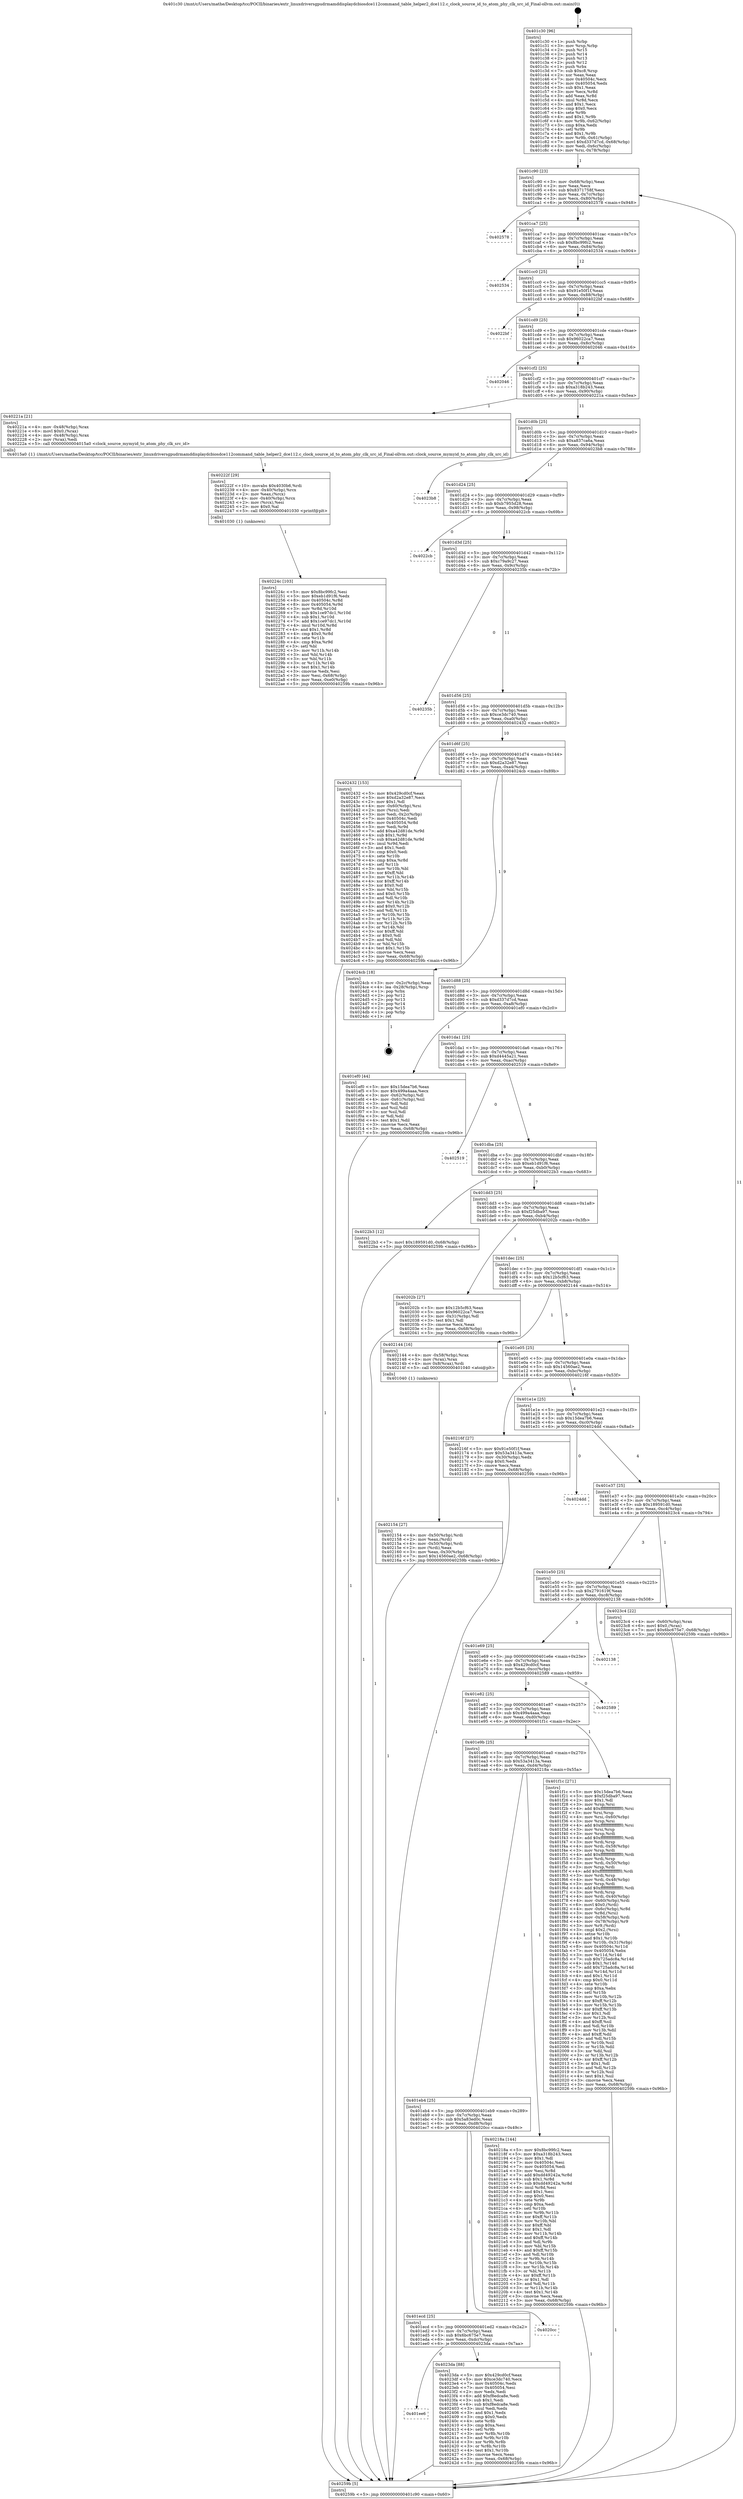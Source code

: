 digraph "0x401c30" {
  label = "0x401c30 (/mnt/c/Users/mathe/Desktop/tcc/POCII/binaries/extr_linuxdriversgpudrmamddisplaydcbiosdce112command_table_helper2_dce112.c_clock_source_id_to_atom_phy_clk_src_id_Final-ollvm.out::main(0))"
  labelloc = "t"
  node[shape=record]

  Entry [label="",width=0.3,height=0.3,shape=circle,fillcolor=black,style=filled]
  "0x401c90" [label="{
     0x401c90 [23]\l
     | [instrs]\l
     &nbsp;&nbsp;0x401c90 \<+3\>: mov -0x68(%rbp),%eax\l
     &nbsp;&nbsp;0x401c93 \<+2\>: mov %eax,%ecx\l
     &nbsp;&nbsp;0x401c95 \<+6\>: sub $0x8371758f,%ecx\l
     &nbsp;&nbsp;0x401c9b \<+3\>: mov %eax,-0x7c(%rbp)\l
     &nbsp;&nbsp;0x401c9e \<+3\>: mov %ecx,-0x80(%rbp)\l
     &nbsp;&nbsp;0x401ca1 \<+6\>: je 0000000000402578 \<main+0x948\>\l
  }"]
  "0x402578" [label="{
     0x402578\l
  }", style=dashed]
  "0x401ca7" [label="{
     0x401ca7 [25]\l
     | [instrs]\l
     &nbsp;&nbsp;0x401ca7 \<+5\>: jmp 0000000000401cac \<main+0x7c\>\l
     &nbsp;&nbsp;0x401cac \<+3\>: mov -0x7c(%rbp),%eax\l
     &nbsp;&nbsp;0x401caf \<+5\>: sub $0x8bc99fc2,%eax\l
     &nbsp;&nbsp;0x401cb4 \<+6\>: mov %eax,-0x84(%rbp)\l
     &nbsp;&nbsp;0x401cba \<+6\>: je 0000000000402534 \<main+0x904\>\l
  }"]
  Exit [label="",width=0.3,height=0.3,shape=circle,fillcolor=black,style=filled,peripheries=2]
  "0x402534" [label="{
     0x402534\l
  }", style=dashed]
  "0x401cc0" [label="{
     0x401cc0 [25]\l
     | [instrs]\l
     &nbsp;&nbsp;0x401cc0 \<+5\>: jmp 0000000000401cc5 \<main+0x95\>\l
     &nbsp;&nbsp;0x401cc5 \<+3\>: mov -0x7c(%rbp),%eax\l
     &nbsp;&nbsp;0x401cc8 \<+5\>: sub $0x91e50f1f,%eax\l
     &nbsp;&nbsp;0x401ccd \<+6\>: mov %eax,-0x88(%rbp)\l
     &nbsp;&nbsp;0x401cd3 \<+6\>: je 00000000004022bf \<main+0x68f\>\l
  }"]
  "0x401ee6" [label="{
     0x401ee6\l
  }", style=dashed]
  "0x4022bf" [label="{
     0x4022bf\l
  }", style=dashed]
  "0x401cd9" [label="{
     0x401cd9 [25]\l
     | [instrs]\l
     &nbsp;&nbsp;0x401cd9 \<+5\>: jmp 0000000000401cde \<main+0xae\>\l
     &nbsp;&nbsp;0x401cde \<+3\>: mov -0x7c(%rbp),%eax\l
     &nbsp;&nbsp;0x401ce1 \<+5\>: sub $0x96022ca7,%eax\l
     &nbsp;&nbsp;0x401ce6 \<+6\>: mov %eax,-0x8c(%rbp)\l
     &nbsp;&nbsp;0x401cec \<+6\>: je 0000000000402046 \<main+0x416\>\l
  }"]
  "0x4023da" [label="{
     0x4023da [88]\l
     | [instrs]\l
     &nbsp;&nbsp;0x4023da \<+5\>: mov $0x429cd0cf,%eax\l
     &nbsp;&nbsp;0x4023df \<+5\>: mov $0xce3dc740,%ecx\l
     &nbsp;&nbsp;0x4023e4 \<+7\>: mov 0x40504c,%edx\l
     &nbsp;&nbsp;0x4023eb \<+7\>: mov 0x405054,%esi\l
     &nbsp;&nbsp;0x4023f2 \<+2\>: mov %edx,%edi\l
     &nbsp;&nbsp;0x4023f4 \<+6\>: add $0xf8edca8e,%edi\l
     &nbsp;&nbsp;0x4023fa \<+3\>: sub $0x1,%edi\l
     &nbsp;&nbsp;0x4023fd \<+6\>: sub $0xf8edca8e,%edi\l
     &nbsp;&nbsp;0x402403 \<+3\>: imul %edi,%edx\l
     &nbsp;&nbsp;0x402406 \<+3\>: and $0x1,%edx\l
     &nbsp;&nbsp;0x402409 \<+3\>: cmp $0x0,%edx\l
     &nbsp;&nbsp;0x40240c \<+4\>: sete %r8b\l
     &nbsp;&nbsp;0x402410 \<+3\>: cmp $0xa,%esi\l
     &nbsp;&nbsp;0x402413 \<+4\>: setl %r9b\l
     &nbsp;&nbsp;0x402417 \<+3\>: mov %r8b,%r10b\l
     &nbsp;&nbsp;0x40241a \<+3\>: and %r9b,%r10b\l
     &nbsp;&nbsp;0x40241d \<+3\>: xor %r9b,%r8b\l
     &nbsp;&nbsp;0x402420 \<+3\>: or %r8b,%r10b\l
     &nbsp;&nbsp;0x402423 \<+4\>: test $0x1,%r10b\l
     &nbsp;&nbsp;0x402427 \<+3\>: cmovne %ecx,%eax\l
     &nbsp;&nbsp;0x40242a \<+3\>: mov %eax,-0x68(%rbp)\l
     &nbsp;&nbsp;0x40242d \<+5\>: jmp 000000000040259b \<main+0x96b\>\l
  }"]
  "0x402046" [label="{
     0x402046\l
  }", style=dashed]
  "0x401cf2" [label="{
     0x401cf2 [25]\l
     | [instrs]\l
     &nbsp;&nbsp;0x401cf2 \<+5\>: jmp 0000000000401cf7 \<main+0xc7\>\l
     &nbsp;&nbsp;0x401cf7 \<+3\>: mov -0x7c(%rbp),%eax\l
     &nbsp;&nbsp;0x401cfa \<+5\>: sub $0xa318b243,%eax\l
     &nbsp;&nbsp;0x401cff \<+6\>: mov %eax,-0x90(%rbp)\l
     &nbsp;&nbsp;0x401d05 \<+6\>: je 000000000040221a \<main+0x5ea\>\l
  }"]
  "0x401ecd" [label="{
     0x401ecd [25]\l
     | [instrs]\l
     &nbsp;&nbsp;0x401ecd \<+5\>: jmp 0000000000401ed2 \<main+0x2a2\>\l
     &nbsp;&nbsp;0x401ed2 \<+3\>: mov -0x7c(%rbp),%eax\l
     &nbsp;&nbsp;0x401ed5 \<+5\>: sub $0x6bc675e7,%eax\l
     &nbsp;&nbsp;0x401eda \<+6\>: mov %eax,-0xdc(%rbp)\l
     &nbsp;&nbsp;0x401ee0 \<+6\>: je 00000000004023da \<main+0x7aa\>\l
  }"]
  "0x40221a" [label="{
     0x40221a [21]\l
     | [instrs]\l
     &nbsp;&nbsp;0x40221a \<+4\>: mov -0x48(%rbp),%rax\l
     &nbsp;&nbsp;0x40221e \<+6\>: movl $0x0,(%rax)\l
     &nbsp;&nbsp;0x402224 \<+4\>: mov -0x48(%rbp),%rax\l
     &nbsp;&nbsp;0x402228 \<+2\>: mov (%rax),%edi\l
     &nbsp;&nbsp;0x40222a \<+5\>: call 00000000004015a0 \<clock_source_mymyid_to_atom_phy_clk_src_id\>\l
     | [calls]\l
     &nbsp;&nbsp;0x4015a0 \{1\} (/mnt/c/Users/mathe/Desktop/tcc/POCII/binaries/extr_linuxdriversgpudrmamddisplaydcbiosdce112command_table_helper2_dce112.c_clock_source_id_to_atom_phy_clk_src_id_Final-ollvm.out::clock_source_mymyid_to_atom_phy_clk_src_id)\l
  }"]
  "0x401d0b" [label="{
     0x401d0b [25]\l
     | [instrs]\l
     &nbsp;&nbsp;0x401d0b \<+5\>: jmp 0000000000401d10 \<main+0xe0\>\l
     &nbsp;&nbsp;0x401d10 \<+3\>: mov -0x7c(%rbp),%eax\l
     &nbsp;&nbsp;0x401d13 \<+5\>: sub $0xa837ca6a,%eax\l
     &nbsp;&nbsp;0x401d18 \<+6\>: mov %eax,-0x94(%rbp)\l
     &nbsp;&nbsp;0x401d1e \<+6\>: je 00000000004023b8 \<main+0x788\>\l
  }"]
  "0x4020cc" [label="{
     0x4020cc\l
  }", style=dashed]
  "0x4023b8" [label="{
     0x4023b8\l
  }", style=dashed]
  "0x401d24" [label="{
     0x401d24 [25]\l
     | [instrs]\l
     &nbsp;&nbsp;0x401d24 \<+5\>: jmp 0000000000401d29 \<main+0xf9\>\l
     &nbsp;&nbsp;0x401d29 \<+3\>: mov -0x7c(%rbp),%eax\l
     &nbsp;&nbsp;0x401d2c \<+5\>: sub $0xb7955d28,%eax\l
     &nbsp;&nbsp;0x401d31 \<+6\>: mov %eax,-0x98(%rbp)\l
     &nbsp;&nbsp;0x401d37 \<+6\>: je 00000000004022cb \<main+0x69b\>\l
  }"]
  "0x40224c" [label="{
     0x40224c [103]\l
     | [instrs]\l
     &nbsp;&nbsp;0x40224c \<+5\>: mov $0x8bc99fc2,%esi\l
     &nbsp;&nbsp;0x402251 \<+5\>: mov $0xeb1d91f6,%edx\l
     &nbsp;&nbsp;0x402256 \<+8\>: mov 0x40504c,%r8d\l
     &nbsp;&nbsp;0x40225e \<+8\>: mov 0x405054,%r9d\l
     &nbsp;&nbsp;0x402266 \<+3\>: mov %r8d,%r10d\l
     &nbsp;&nbsp;0x402269 \<+7\>: sub $0x1ce97dc1,%r10d\l
     &nbsp;&nbsp;0x402270 \<+4\>: sub $0x1,%r10d\l
     &nbsp;&nbsp;0x402274 \<+7\>: add $0x1ce97dc1,%r10d\l
     &nbsp;&nbsp;0x40227b \<+4\>: imul %r10d,%r8d\l
     &nbsp;&nbsp;0x40227f \<+4\>: and $0x1,%r8d\l
     &nbsp;&nbsp;0x402283 \<+4\>: cmp $0x0,%r8d\l
     &nbsp;&nbsp;0x402287 \<+4\>: sete %r11b\l
     &nbsp;&nbsp;0x40228b \<+4\>: cmp $0xa,%r9d\l
     &nbsp;&nbsp;0x40228f \<+3\>: setl %bl\l
     &nbsp;&nbsp;0x402292 \<+3\>: mov %r11b,%r14b\l
     &nbsp;&nbsp;0x402295 \<+3\>: and %bl,%r14b\l
     &nbsp;&nbsp;0x402298 \<+3\>: xor %bl,%r11b\l
     &nbsp;&nbsp;0x40229b \<+3\>: or %r11b,%r14b\l
     &nbsp;&nbsp;0x40229e \<+4\>: test $0x1,%r14b\l
     &nbsp;&nbsp;0x4022a2 \<+3\>: cmovne %edx,%esi\l
     &nbsp;&nbsp;0x4022a5 \<+3\>: mov %esi,-0x68(%rbp)\l
     &nbsp;&nbsp;0x4022a8 \<+6\>: mov %eax,-0xe0(%rbp)\l
     &nbsp;&nbsp;0x4022ae \<+5\>: jmp 000000000040259b \<main+0x96b\>\l
  }"]
  "0x4022cb" [label="{
     0x4022cb\l
  }", style=dashed]
  "0x401d3d" [label="{
     0x401d3d [25]\l
     | [instrs]\l
     &nbsp;&nbsp;0x401d3d \<+5\>: jmp 0000000000401d42 \<main+0x112\>\l
     &nbsp;&nbsp;0x401d42 \<+3\>: mov -0x7c(%rbp),%eax\l
     &nbsp;&nbsp;0x401d45 \<+5\>: sub $0xc79a9c27,%eax\l
     &nbsp;&nbsp;0x401d4a \<+6\>: mov %eax,-0x9c(%rbp)\l
     &nbsp;&nbsp;0x401d50 \<+6\>: je 000000000040235b \<main+0x72b\>\l
  }"]
  "0x40222f" [label="{
     0x40222f [29]\l
     | [instrs]\l
     &nbsp;&nbsp;0x40222f \<+10\>: movabs $0x4030b6,%rdi\l
     &nbsp;&nbsp;0x402239 \<+4\>: mov -0x40(%rbp),%rcx\l
     &nbsp;&nbsp;0x40223d \<+2\>: mov %eax,(%rcx)\l
     &nbsp;&nbsp;0x40223f \<+4\>: mov -0x40(%rbp),%rcx\l
     &nbsp;&nbsp;0x402243 \<+2\>: mov (%rcx),%esi\l
     &nbsp;&nbsp;0x402245 \<+2\>: mov $0x0,%al\l
     &nbsp;&nbsp;0x402247 \<+5\>: call 0000000000401030 \<printf@plt\>\l
     | [calls]\l
     &nbsp;&nbsp;0x401030 \{1\} (unknown)\l
  }"]
  "0x40235b" [label="{
     0x40235b\l
  }", style=dashed]
  "0x401d56" [label="{
     0x401d56 [25]\l
     | [instrs]\l
     &nbsp;&nbsp;0x401d56 \<+5\>: jmp 0000000000401d5b \<main+0x12b\>\l
     &nbsp;&nbsp;0x401d5b \<+3\>: mov -0x7c(%rbp),%eax\l
     &nbsp;&nbsp;0x401d5e \<+5\>: sub $0xce3dc740,%eax\l
     &nbsp;&nbsp;0x401d63 \<+6\>: mov %eax,-0xa0(%rbp)\l
     &nbsp;&nbsp;0x401d69 \<+6\>: je 0000000000402432 \<main+0x802\>\l
  }"]
  "0x401eb4" [label="{
     0x401eb4 [25]\l
     | [instrs]\l
     &nbsp;&nbsp;0x401eb4 \<+5\>: jmp 0000000000401eb9 \<main+0x289\>\l
     &nbsp;&nbsp;0x401eb9 \<+3\>: mov -0x7c(%rbp),%eax\l
     &nbsp;&nbsp;0x401ebc \<+5\>: sub $0x5a83ed0c,%eax\l
     &nbsp;&nbsp;0x401ec1 \<+6\>: mov %eax,-0xd8(%rbp)\l
     &nbsp;&nbsp;0x401ec7 \<+6\>: je 00000000004020cc \<main+0x49c\>\l
  }"]
  "0x402432" [label="{
     0x402432 [153]\l
     | [instrs]\l
     &nbsp;&nbsp;0x402432 \<+5\>: mov $0x429cd0cf,%eax\l
     &nbsp;&nbsp;0x402437 \<+5\>: mov $0xd2a32e87,%ecx\l
     &nbsp;&nbsp;0x40243c \<+2\>: mov $0x1,%dl\l
     &nbsp;&nbsp;0x40243e \<+4\>: mov -0x60(%rbp),%rsi\l
     &nbsp;&nbsp;0x402442 \<+2\>: mov (%rsi),%edi\l
     &nbsp;&nbsp;0x402444 \<+3\>: mov %edi,-0x2c(%rbp)\l
     &nbsp;&nbsp;0x402447 \<+7\>: mov 0x40504c,%edi\l
     &nbsp;&nbsp;0x40244e \<+8\>: mov 0x405054,%r8d\l
     &nbsp;&nbsp;0x402456 \<+3\>: mov %edi,%r9d\l
     &nbsp;&nbsp;0x402459 \<+7\>: add $0xa42d81de,%r9d\l
     &nbsp;&nbsp;0x402460 \<+4\>: sub $0x1,%r9d\l
     &nbsp;&nbsp;0x402464 \<+7\>: sub $0xa42d81de,%r9d\l
     &nbsp;&nbsp;0x40246b \<+4\>: imul %r9d,%edi\l
     &nbsp;&nbsp;0x40246f \<+3\>: and $0x1,%edi\l
     &nbsp;&nbsp;0x402472 \<+3\>: cmp $0x0,%edi\l
     &nbsp;&nbsp;0x402475 \<+4\>: sete %r10b\l
     &nbsp;&nbsp;0x402479 \<+4\>: cmp $0xa,%r8d\l
     &nbsp;&nbsp;0x40247d \<+4\>: setl %r11b\l
     &nbsp;&nbsp;0x402481 \<+3\>: mov %r10b,%bl\l
     &nbsp;&nbsp;0x402484 \<+3\>: xor $0xff,%bl\l
     &nbsp;&nbsp;0x402487 \<+3\>: mov %r11b,%r14b\l
     &nbsp;&nbsp;0x40248a \<+4\>: xor $0xff,%r14b\l
     &nbsp;&nbsp;0x40248e \<+3\>: xor $0x0,%dl\l
     &nbsp;&nbsp;0x402491 \<+3\>: mov %bl,%r15b\l
     &nbsp;&nbsp;0x402494 \<+4\>: and $0x0,%r15b\l
     &nbsp;&nbsp;0x402498 \<+3\>: and %dl,%r10b\l
     &nbsp;&nbsp;0x40249b \<+3\>: mov %r14b,%r12b\l
     &nbsp;&nbsp;0x40249e \<+4\>: and $0x0,%r12b\l
     &nbsp;&nbsp;0x4024a2 \<+3\>: and %dl,%r11b\l
     &nbsp;&nbsp;0x4024a5 \<+3\>: or %r10b,%r15b\l
     &nbsp;&nbsp;0x4024a8 \<+3\>: or %r11b,%r12b\l
     &nbsp;&nbsp;0x4024ab \<+3\>: xor %r12b,%r15b\l
     &nbsp;&nbsp;0x4024ae \<+3\>: or %r14b,%bl\l
     &nbsp;&nbsp;0x4024b1 \<+3\>: xor $0xff,%bl\l
     &nbsp;&nbsp;0x4024b4 \<+3\>: or $0x0,%dl\l
     &nbsp;&nbsp;0x4024b7 \<+2\>: and %dl,%bl\l
     &nbsp;&nbsp;0x4024b9 \<+3\>: or %bl,%r15b\l
     &nbsp;&nbsp;0x4024bc \<+4\>: test $0x1,%r15b\l
     &nbsp;&nbsp;0x4024c0 \<+3\>: cmovne %ecx,%eax\l
     &nbsp;&nbsp;0x4024c3 \<+3\>: mov %eax,-0x68(%rbp)\l
     &nbsp;&nbsp;0x4024c6 \<+5\>: jmp 000000000040259b \<main+0x96b\>\l
  }"]
  "0x401d6f" [label="{
     0x401d6f [25]\l
     | [instrs]\l
     &nbsp;&nbsp;0x401d6f \<+5\>: jmp 0000000000401d74 \<main+0x144\>\l
     &nbsp;&nbsp;0x401d74 \<+3\>: mov -0x7c(%rbp),%eax\l
     &nbsp;&nbsp;0x401d77 \<+5\>: sub $0xd2a32e87,%eax\l
     &nbsp;&nbsp;0x401d7c \<+6\>: mov %eax,-0xa4(%rbp)\l
     &nbsp;&nbsp;0x401d82 \<+6\>: je 00000000004024cb \<main+0x89b\>\l
  }"]
  "0x40218a" [label="{
     0x40218a [144]\l
     | [instrs]\l
     &nbsp;&nbsp;0x40218a \<+5\>: mov $0x8bc99fc2,%eax\l
     &nbsp;&nbsp;0x40218f \<+5\>: mov $0xa318b243,%ecx\l
     &nbsp;&nbsp;0x402194 \<+2\>: mov $0x1,%dl\l
     &nbsp;&nbsp;0x402196 \<+7\>: mov 0x40504c,%esi\l
     &nbsp;&nbsp;0x40219d \<+7\>: mov 0x405054,%edi\l
     &nbsp;&nbsp;0x4021a4 \<+3\>: mov %esi,%r8d\l
     &nbsp;&nbsp;0x4021a7 \<+7\>: add $0xdd49242a,%r8d\l
     &nbsp;&nbsp;0x4021ae \<+4\>: sub $0x1,%r8d\l
     &nbsp;&nbsp;0x4021b2 \<+7\>: sub $0xdd49242a,%r8d\l
     &nbsp;&nbsp;0x4021b9 \<+4\>: imul %r8d,%esi\l
     &nbsp;&nbsp;0x4021bd \<+3\>: and $0x1,%esi\l
     &nbsp;&nbsp;0x4021c0 \<+3\>: cmp $0x0,%esi\l
     &nbsp;&nbsp;0x4021c3 \<+4\>: sete %r9b\l
     &nbsp;&nbsp;0x4021c7 \<+3\>: cmp $0xa,%edi\l
     &nbsp;&nbsp;0x4021ca \<+4\>: setl %r10b\l
     &nbsp;&nbsp;0x4021ce \<+3\>: mov %r9b,%r11b\l
     &nbsp;&nbsp;0x4021d1 \<+4\>: xor $0xff,%r11b\l
     &nbsp;&nbsp;0x4021d5 \<+3\>: mov %r10b,%bl\l
     &nbsp;&nbsp;0x4021d8 \<+3\>: xor $0xff,%bl\l
     &nbsp;&nbsp;0x4021db \<+3\>: xor $0x1,%dl\l
     &nbsp;&nbsp;0x4021de \<+3\>: mov %r11b,%r14b\l
     &nbsp;&nbsp;0x4021e1 \<+4\>: and $0xff,%r14b\l
     &nbsp;&nbsp;0x4021e5 \<+3\>: and %dl,%r9b\l
     &nbsp;&nbsp;0x4021e8 \<+3\>: mov %bl,%r15b\l
     &nbsp;&nbsp;0x4021eb \<+4\>: and $0xff,%r15b\l
     &nbsp;&nbsp;0x4021ef \<+3\>: and %dl,%r10b\l
     &nbsp;&nbsp;0x4021f2 \<+3\>: or %r9b,%r14b\l
     &nbsp;&nbsp;0x4021f5 \<+3\>: or %r10b,%r15b\l
     &nbsp;&nbsp;0x4021f8 \<+3\>: xor %r15b,%r14b\l
     &nbsp;&nbsp;0x4021fb \<+3\>: or %bl,%r11b\l
     &nbsp;&nbsp;0x4021fe \<+4\>: xor $0xff,%r11b\l
     &nbsp;&nbsp;0x402202 \<+3\>: or $0x1,%dl\l
     &nbsp;&nbsp;0x402205 \<+3\>: and %dl,%r11b\l
     &nbsp;&nbsp;0x402208 \<+3\>: or %r11b,%r14b\l
     &nbsp;&nbsp;0x40220b \<+4\>: test $0x1,%r14b\l
     &nbsp;&nbsp;0x40220f \<+3\>: cmovne %ecx,%eax\l
     &nbsp;&nbsp;0x402212 \<+3\>: mov %eax,-0x68(%rbp)\l
     &nbsp;&nbsp;0x402215 \<+5\>: jmp 000000000040259b \<main+0x96b\>\l
  }"]
  "0x4024cb" [label="{
     0x4024cb [18]\l
     | [instrs]\l
     &nbsp;&nbsp;0x4024cb \<+3\>: mov -0x2c(%rbp),%eax\l
     &nbsp;&nbsp;0x4024ce \<+4\>: lea -0x28(%rbp),%rsp\l
     &nbsp;&nbsp;0x4024d2 \<+1\>: pop %rbx\l
     &nbsp;&nbsp;0x4024d3 \<+2\>: pop %r12\l
     &nbsp;&nbsp;0x4024d5 \<+2\>: pop %r13\l
     &nbsp;&nbsp;0x4024d7 \<+2\>: pop %r14\l
     &nbsp;&nbsp;0x4024d9 \<+2\>: pop %r15\l
     &nbsp;&nbsp;0x4024db \<+1\>: pop %rbp\l
     &nbsp;&nbsp;0x4024dc \<+1\>: ret\l
  }"]
  "0x401d88" [label="{
     0x401d88 [25]\l
     | [instrs]\l
     &nbsp;&nbsp;0x401d88 \<+5\>: jmp 0000000000401d8d \<main+0x15d\>\l
     &nbsp;&nbsp;0x401d8d \<+3\>: mov -0x7c(%rbp),%eax\l
     &nbsp;&nbsp;0x401d90 \<+5\>: sub $0xd337d7cd,%eax\l
     &nbsp;&nbsp;0x401d95 \<+6\>: mov %eax,-0xa8(%rbp)\l
     &nbsp;&nbsp;0x401d9b \<+6\>: je 0000000000401ef0 \<main+0x2c0\>\l
  }"]
  "0x402154" [label="{
     0x402154 [27]\l
     | [instrs]\l
     &nbsp;&nbsp;0x402154 \<+4\>: mov -0x50(%rbp),%rdi\l
     &nbsp;&nbsp;0x402158 \<+2\>: mov %eax,(%rdi)\l
     &nbsp;&nbsp;0x40215a \<+4\>: mov -0x50(%rbp),%rdi\l
     &nbsp;&nbsp;0x40215e \<+2\>: mov (%rdi),%eax\l
     &nbsp;&nbsp;0x402160 \<+3\>: mov %eax,-0x30(%rbp)\l
     &nbsp;&nbsp;0x402163 \<+7\>: movl $0x14560ae2,-0x68(%rbp)\l
     &nbsp;&nbsp;0x40216a \<+5\>: jmp 000000000040259b \<main+0x96b\>\l
  }"]
  "0x401ef0" [label="{
     0x401ef0 [44]\l
     | [instrs]\l
     &nbsp;&nbsp;0x401ef0 \<+5\>: mov $0x15dea7b6,%eax\l
     &nbsp;&nbsp;0x401ef5 \<+5\>: mov $0x499a4aaa,%ecx\l
     &nbsp;&nbsp;0x401efa \<+3\>: mov -0x62(%rbp),%dl\l
     &nbsp;&nbsp;0x401efd \<+4\>: mov -0x61(%rbp),%sil\l
     &nbsp;&nbsp;0x401f01 \<+3\>: mov %dl,%dil\l
     &nbsp;&nbsp;0x401f04 \<+3\>: and %sil,%dil\l
     &nbsp;&nbsp;0x401f07 \<+3\>: xor %sil,%dl\l
     &nbsp;&nbsp;0x401f0a \<+3\>: or %dl,%dil\l
     &nbsp;&nbsp;0x401f0d \<+4\>: test $0x1,%dil\l
     &nbsp;&nbsp;0x401f11 \<+3\>: cmovne %ecx,%eax\l
     &nbsp;&nbsp;0x401f14 \<+3\>: mov %eax,-0x68(%rbp)\l
     &nbsp;&nbsp;0x401f17 \<+5\>: jmp 000000000040259b \<main+0x96b\>\l
  }"]
  "0x401da1" [label="{
     0x401da1 [25]\l
     | [instrs]\l
     &nbsp;&nbsp;0x401da1 \<+5\>: jmp 0000000000401da6 \<main+0x176\>\l
     &nbsp;&nbsp;0x401da6 \<+3\>: mov -0x7c(%rbp),%eax\l
     &nbsp;&nbsp;0x401da9 \<+5\>: sub $0xd4445a21,%eax\l
     &nbsp;&nbsp;0x401dae \<+6\>: mov %eax,-0xac(%rbp)\l
     &nbsp;&nbsp;0x401db4 \<+6\>: je 0000000000402519 \<main+0x8e9\>\l
  }"]
  "0x40259b" [label="{
     0x40259b [5]\l
     | [instrs]\l
     &nbsp;&nbsp;0x40259b \<+5\>: jmp 0000000000401c90 \<main+0x60\>\l
  }"]
  "0x401c30" [label="{
     0x401c30 [96]\l
     | [instrs]\l
     &nbsp;&nbsp;0x401c30 \<+1\>: push %rbp\l
     &nbsp;&nbsp;0x401c31 \<+3\>: mov %rsp,%rbp\l
     &nbsp;&nbsp;0x401c34 \<+2\>: push %r15\l
     &nbsp;&nbsp;0x401c36 \<+2\>: push %r14\l
     &nbsp;&nbsp;0x401c38 \<+2\>: push %r13\l
     &nbsp;&nbsp;0x401c3a \<+2\>: push %r12\l
     &nbsp;&nbsp;0x401c3c \<+1\>: push %rbx\l
     &nbsp;&nbsp;0x401c3d \<+7\>: sub $0xc8,%rsp\l
     &nbsp;&nbsp;0x401c44 \<+2\>: xor %eax,%eax\l
     &nbsp;&nbsp;0x401c46 \<+7\>: mov 0x40504c,%ecx\l
     &nbsp;&nbsp;0x401c4d \<+7\>: mov 0x405054,%edx\l
     &nbsp;&nbsp;0x401c54 \<+3\>: sub $0x1,%eax\l
     &nbsp;&nbsp;0x401c57 \<+3\>: mov %ecx,%r8d\l
     &nbsp;&nbsp;0x401c5a \<+3\>: add %eax,%r8d\l
     &nbsp;&nbsp;0x401c5d \<+4\>: imul %r8d,%ecx\l
     &nbsp;&nbsp;0x401c61 \<+3\>: and $0x1,%ecx\l
     &nbsp;&nbsp;0x401c64 \<+3\>: cmp $0x0,%ecx\l
     &nbsp;&nbsp;0x401c67 \<+4\>: sete %r9b\l
     &nbsp;&nbsp;0x401c6b \<+4\>: and $0x1,%r9b\l
     &nbsp;&nbsp;0x401c6f \<+4\>: mov %r9b,-0x62(%rbp)\l
     &nbsp;&nbsp;0x401c73 \<+3\>: cmp $0xa,%edx\l
     &nbsp;&nbsp;0x401c76 \<+4\>: setl %r9b\l
     &nbsp;&nbsp;0x401c7a \<+4\>: and $0x1,%r9b\l
     &nbsp;&nbsp;0x401c7e \<+4\>: mov %r9b,-0x61(%rbp)\l
     &nbsp;&nbsp;0x401c82 \<+7\>: movl $0xd337d7cd,-0x68(%rbp)\l
     &nbsp;&nbsp;0x401c89 \<+3\>: mov %edi,-0x6c(%rbp)\l
     &nbsp;&nbsp;0x401c8c \<+4\>: mov %rsi,-0x78(%rbp)\l
  }"]
  "0x401e9b" [label="{
     0x401e9b [25]\l
     | [instrs]\l
     &nbsp;&nbsp;0x401e9b \<+5\>: jmp 0000000000401ea0 \<main+0x270\>\l
     &nbsp;&nbsp;0x401ea0 \<+3\>: mov -0x7c(%rbp),%eax\l
     &nbsp;&nbsp;0x401ea3 \<+5\>: sub $0x53a3413a,%eax\l
     &nbsp;&nbsp;0x401ea8 \<+6\>: mov %eax,-0xd4(%rbp)\l
     &nbsp;&nbsp;0x401eae \<+6\>: je 000000000040218a \<main+0x55a\>\l
  }"]
  "0x402519" [label="{
     0x402519\l
  }", style=dashed]
  "0x401dba" [label="{
     0x401dba [25]\l
     | [instrs]\l
     &nbsp;&nbsp;0x401dba \<+5\>: jmp 0000000000401dbf \<main+0x18f\>\l
     &nbsp;&nbsp;0x401dbf \<+3\>: mov -0x7c(%rbp),%eax\l
     &nbsp;&nbsp;0x401dc2 \<+5\>: sub $0xeb1d91f6,%eax\l
     &nbsp;&nbsp;0x401dc7 \<+6\>: mov %eax,-0xb0(%rbp)\l
     &nbsp;&nbsp;0x401dcd \<+6\>: je 00000000004022b3 \<main+0x683\>\l
  }"]
  "0x401f1c" [label="{
     0x401f1c [271]\l
     | [instrs]\l
     &nbsp;&nbsp;0x401f1c \<+5\>: mov $0x15dea7b6,%eax\l
     &nbsp;&nbsp;0x401f21 \<+5\>: mov $0xf25dba97,%ecx\l
     &nbsp;&nbsp;0x401f26 \<+2\>: mov $0x1,%dl\l
     &nbsp;&nbsp;0x401f28 \<+3\>: mov %rsp,%rsi\l
     &nbsp;&nbsp;0x401f2b \<+4\>: add $0xfffffffffffffff0,%rsi\l
     &nbsp;&nbsp;0x401f2f \<+3\>: mov %rsi,%rsp\l
     &nbsp;&nbsp;0x401f32 \<+4\>: mov %rsi,-0x60(%rbp)\l
     &nbsp;&nbsp;0x401f36 \<+3\>: mov %rsp,%rsi\l
     &nbsp;&nbsp;0x401f39 \<+4\>: add $0xfffffffffffffff0,%rsi\l
     &nbsp;&nbsp;0x401f3d \<+3\>: mov %rsi,%rsp\l
     &nbsp;&nbsp;0x401f40 \<+3\>: mov %rsp,%rdi\l
     &nbsp;&nbsp;0x401f43 \<+4\>: add $0xfffffffffffffff0,%rdi\l
     &nbsp;&nbsp;0x401f47 \<+3\>: mov %rdi,%rsp\l
     &nbsp;&nbsp;0x401f4a \<+4\>: mov %rdi,-0x58(%rbp)\l
     &nbsp;&nbsp;0x401f4e \<+3\>: mov %rsp,%rdi\l
     &nbsp;&nbsp;0x401f51 \<+4\>: add $0xfffffffffffffff0,%rdi\l
     &nbsp;&nbsp;0x401f55 \<+3\>: mov %rdi,%rsp\l
     &nbsp;&nbsp;0x401f58 \<+4\>: mov %rdi,-0x50(%rbp)\l
     &nbsp;&nbsp;0x401f5c \<+3\>: mov %rsp,%rdi\l
     &nbsp;&nbsp;0x401f5f \<+4\>: add $0xfffffffffffffff0,%rdi\l
     &nbsp;&nbsp;0x401f63 \<+3\>: mov %rdi,%rsp\l
     &nbsp;&nbsp;0x401f66 \<+4\>: mov %rdi,-0x48(%rbp)\l
     &nbsp;&nbsp;0x401f6a \<+3\>: mov %rsp,%rdi\l
     &nbsp;&nbsp;0x401f6d \<+4\>: add $0xfffffffffffffff0,%rdi\l
     &nbsp;&nbsp;0x401f71 \<+3\>: mov %rdi,%rsp\l
     &nbsp;&nbsp;0x401f74 \<+4\>: mov %rdi,-0x40(%rbp)\l
     &nbsp;&nbsp;0x401f78 \<+4\>: mov -0x60(%rbp),%rdi\l
     &nbsp;&nbsp;0x401f7c \<+6\>: movl $0x0,(%rdi)\l
     &nbsp;&nbsp;0x401f82 \<+4\>: mov -0x6c(%rbp),%r8d\l
     &nbsp;&nbsp;0x401f86 \<+3\>: mov %r8d,(%rsi)\l
     &nbsp;&nbsp;0x401f89 \<+4\>: mov -0x58(%rbp),%rdi\l
     &nbsp;&nbsp;0x401f8d \<+4\>: mov -0x78(%rbp),%r9\l
     &nbsp;&nbsp;0x401f91 \<+3\>: mov %r9,(%rdi)\l
     &nbsp;&nbsp;0x401f94 \<+3\>: cmpl $0x2,(%rsi)\l
     &nbsp;&nbsp;0x401f97 \<+4\>: setne %r10b\l
     &nbsp;&nbsp;0x401f9b \<+4\>: and $0x1,%r10b\l
     &nbsp;&nbsp;0x401f9f \<+4\>: mov %r10b,-0x31(%rbp)\l
     &nbsp;&nbsp;0x401fa3 \<+8\>: mov 0x40504c,%r11d\l
     &nbsp;&nbsp;0x401fab \<+7\>: mov 0x405054,%ebx\l
     &nbsp;&nbsp;0x401fb2 \<+3\>: mov %r11d,%r14d\l
     &nbsp;&nbsp;0x401fb5 \<+7\>: sub $0x725adc8a,%r14d\l
     &nbsp;&nbsp;0x401fbc \<+4\>: sub $0x1,%r14d\l
     &nbsp;&nbsp;0x401fc0 \<+7\>: add $0x725adc8a,%r14d\l
     &nbsp;&nbsp;0x401fc7 \<+4\>: imul %r14d,%r11d\l
     &nbsp;&nbsp;0x401fcb \<+4\>: and $0x1,%r11d\l
     &nbsp;&nbsp;0x401fcf \<+4\>: cmp $0x0,%r11d\l
     &nbsp;&nbsp;0x401fd3 \<+4\>: sete %r10b\l
     &nbsp;&nbsp;0x401fd7 \<+3\>: cmp $0xa,%ebx\l
     &nbsp;&nbsp;0x401fda \<+4\>: setl %r15b\l
     &nbsp;&nbsp;0x401fde \<+3\>: mov %r10b,%r12b\l
     &nbsp;&nbsp;0x401fe1 \<+4\>: xor $0xff,%r12b\l
     &nbsp;&nbsp;0x401fe5 \<+3\>: mov %r15b,%r13b\l
     &nbsp;&nbsp;0x401fe8 \<+4\>: xor $0xff,%r13b\l
     &nbsp;&nbsp;0x401fec \<+3\>: xor $0x1,%dl\l
     &nbsp;&nbsp;0x401fef \<+3\>: mov %r12b,%sil\l
     &nbsp;&nbsp;0x401ff2 \<+4\>: and $0xff,%sil\l
     &nbsp;&nbsp;0x401ff6 \<+3\>: and %dl,%r10b\l
     &nbsp;&nbsp;0x401ff9 \<+3\>: mov %r13b,%dil\l
     &nbsp;&nbsp;0x401ffc \<+4\>: and $0xff,%dil\l
     &nbsp;&nbsp;0x402000 \<+3\>: and %dl,%r15b\l
     &nbsp;&nbsp;0x402003 \<+3\>: or %r10b,%sil\l
     &nbsp;&nbsp;0x402006 \<+3\>: or %r15b,%dil\l
     &nbsp;&nbsp;0x402009 \<+3\>: xor %dil,%sil\l
     &nbsp;&nbsp;0x40200c \<+3\>: or %r13b,%r12b\l
     &nbsp;&nbsp;0x40200f \<+4\>: xor $0xff,%r12b\l
     &nbsp;&nbsp;0x402013 \<+3\>: or $0x1,%dl\l
     &nbsp;&nbsp;0x402016 \<+3\>: and %dl,%r12b\l
     &nbsp;&nbsp;0x402019 \<+3\>: or %r12b,%sil\l
     &nbsp;&nbsp;0x40201c \<+4\>: test $0x1,%sil\l
     &nbsp;&nbsp;0x402020 \<+3\>: cmovne %ecx,%eax\l
     &nbsp;&nbsp;0x402023 \<+3\>: mov %eax,-0x68(%rbp)\l
     &nbsp;&nbsp;0x402026 \<+5\>: jmp 000000000040259b \<main+0x96b\>\l
  }"]
  "0x4022b3" [label="{
     0x4022b3 [12]\l
     | [instrs]\l
     &nbsp;&nbsp;0x4022b3 \<+7\>: movl $0x189591d0,-0x68(%rbp)\l
     &nbsp;&nbsp;0x4022ba \<+5\>: jmp 000000000040259b \<main+0x96b\>\l
  }"]
  "0x401dd3" [label="{
     0x401dd3 [25]\l
     | [instrs]\l
     &nbsp;&nbsp;0x401dd3 \<+5\>: jmp 0000000000401dd8 \<main+0x1a8\>\l
     &nbsp;&nbsp;0x401dd8 \<+3\>: mov -0x7c(%rbp),%eax\l
     &nbsp;&nbsp;0x401ddb \<+5\>: sub $0xf25dba97,%eax\l
     &nbsp;&nbsp;0x401de0 \<+6\>: mov %eax,-0xb4(%rbp)\l
     &nbsp;&nbsp;0x401de6 \<+6\>: je 000000000040202b \<main+0x3fb\>\l
  }"]
  "0x401e82" [label="{
     0x401e82 [25]\l
     | [instrs]\l
     &nbsp;&nbsp;0x401e82 \<+5\>: jmp 0000000000401e87 \<main+0x257\>\l
     &nbsp;&nbsp;0x401e87 \<+3\>: mov -0x7c(%rbp),%eax\l
     &nbsp;&nbsp;0x401e8a \<+5\>: sub $0x499a4aaa,%eax\l
     &nbsp;&nbsp;0x401e8f \<+6\>: mov %eax,-0xd0(%rbp)\l
     &nbsp;&nbsp;0x401e95 \<+6\>: je 0000000000401f1c \<main+0x2ec\>\l
  }"]
  "0x40202b" [label="{
     0x40202b [27]\l
     | [instrs]\l
     &nbsp;&nbsp;0x40202b \<+5\>: mov $0x12b5cf63,%eax\l
     &nbsp;&nbsp;0x402030 \<+5\>: mov $0x96022ca7,%ecx\l
     &nbsp;&nbsp;0x402035 \<+3\>: mov -0x31(%rbp),%dl\l
     &nbsp;&nbsp;0x402038 \<+3\>: test $0x1,%dl\l
     &nbsp;&nbsp;0x40203b \<+3\>: cmovne %ecx,%eax\l
     &nbsp;&nbsp;0x40203e \<+3\>: mov %eax,-0x68(%rbp)\l
     &nbsp;&nbsp;0x402041 \<+5\>: jmp 000000000040259b \<main+0x96b\>\l
  }"]
  "0x401dec" [label="{
     0x401dec [25]\l
     | [instrs]\l
     &nbsp;&nbsp;0x401dec \<+5\>: jmp 0000000000401df1 \<main+0x1c1\>\l
     &nbsp;&nbsp;0x401df1 \<+3\>: mov -0x7c(%rbp),%eax\l
     &nbsp;&nbsp;0x401df4 \<+5\>: sub $0x12b5cf63,%eax\l
     &nbsp;&nbsp;0x401df9 \<+6\>: mov %eax,-0xb8(%rbp)\l
     &nbsp;&nbsp;0x401dff \<+6\>: je 0000000000402144 \<main+0x514\>\l
  }"]
  "0x402589" [label="{
     0x402589\l
  }", style=dashed]
  "0x402144" [label="{
     0x402144 [16]\l
     | [instrs]\l
     &nbsp;&nbsp;0x402144 \<+4\>: mov -0x58(%rbp),%rax\l
     &nbsp;&nbsp;0x402148 \<+3\>: mov (%rax),%rax\l
     &nbsp;&nbsp;0x40214b \<+4\>: mov 0x8(%rax),%rdi\l
     &nbsp;&nbsp;0x40214f \<+5\>: call 0000000000401040 \<atoi@plt\>\l
     | [calls]\l
     &nbsp;&nbsp;0x401040 \{1\} (unknown)\l
  }"]
  "0x401e05" [label="{
     0x401e05 [25]\l
     | [instrs]\l
     &nbsp;&nbsp;0x401e05 \<+5\>: jmp 0000000000401e0a \<main+0x1da\>\l
     &nbsp;&nbsp;0x401e0a \<+3\>: mov -0x7c(%rbp),%eax\l
     &nbsp;&nbsp;0x401e0d \<+5\>: sub $0x14560ae2,%eax\l
     &nbsp;&nbsp;0x401e12 \<+6\>: mov %eax,-0xbc(%rbp)\l
     &nbsp;&nbsp;0x401e18 \<+6\>: je 000000000040216f \<main+0x53f\>\l
  }"]
  "0x401e69" [label="{
     0x401e69 [25]\l
     | [instrs]\l
     &nbsp;&nbsp;0x401e69 \<+5\>: jmp 0000000000401e6e \<main+0x23e\>\l
     &nbsp;&nbsp;0x401e6e \<+3\>: mov -0x7c(%rbp),%eax\l
     &nbsp;&nbsp;0x401e71 \<+5\>: sub $0x429cd0cf,%eax\l
     &nbsp;&nbsp;0x401e76 \<+6\>: mov %eax,-0xcc(%rbp)\l
     &nbsp;&nbsp;0x401e7c \<+6\>: je 0000000000402589 \<main+0x959\>\l
  }"]
  "0x40216f" [label="{
     0x40216f [27]\l
     | [instrs]\l
     &nbsp;&nbsp;0x40216f \<+5\>: mov $0x91e50f1f,%eax\l
     &nbsp;&nbsp;0x402174 \<+5\>: mov $0x53a3413a,%ecx\l
     &nbsp;&nbsp;0x402179 \<+3\>: mov -0x30(%rbp),%edx\l
     &nbsp;&nbsp;0x40217c \<+3\>: cmp $0x0,%edx\l
     &nbsp;&nbsp;0x40217f \<+3\>: cmove %ecx,%eax\l
     &nbsp;&nbsp;0x402182 \<+3\>: mov %eax,-0x68(%rbp)\l
     &nbsp;&nbsp;0x402185 \<+5\>: jmp 000000000040259b \<main+0x96b\>\l
  }"]
  "0x401e1e" [label="{
     0x401e1e [25]\l
     | [instrs]\l
     &nbsp;&nbsp;0x401e1e \<+5\>: jmp 0000000000401e23 \<main+0x1f3\>\l
     &nbsp;&nbsp;0x401e23 \<+3\>: mov -0x7c(%rbp),%eax\l
     &nbsp;&nbsp;0x401e26 \<+5\>: sub $0x15dea7b6,%eax\l
     &nbsp;&nbsp;0x401e2b \<+6\>: mov %eax,-0xc0(%rbp)\l
     &nbsp;&nbsp;0x401e31 \<+6\>: je 00000000004024dd \<main+0x8ad\>\l
  }"]
  "0x402138" [label="{
     0x402138\l
  }", style=dashed]
  "0x4024dd" [label="{
     0x4024dd\l
  }", style=dashed]
  "0x401e37" [label="{
     0x401e37 [25]\l
     | [instrs]\l
     &nbsp;&nbsp;0x401e37 \<+5\>: jmp 0000000000401e3c \<main+0x20c\>\l
     &nbsp;&nbsp;0x401e3c \<+3\>: mov -0x7c(%rbp),%eax\l
     &nbsp;&nbsp;0x401e3f \<+5\>: sub $0x189591d0,%eax\l
     &nbsp;&nbsp;0x401e44 \<+6\>: mov %eax,-0xc4(%rbp)\l
     &nbsp;&nbsp;0x401e4a \<+6\>: je 00000000004023c4 \<main+0x794\>\l
  }"]
  "0x401e50" [label="{
     0x401e50 [25]\l
     | [instrs]\l
     &nbsp;&nbsp;0x401e50 \<+5\>: jmp 0000000000401e55 \<main+0x225\>\l
     &nbsp;&nbsp;0x401e55 \<+3\>: mov -0x7c(%rbp),%eax\l
     &nbsp;&nbsp;0x401e58 \<+5\>: sub $0x2791619f,%eax\l
     &nbsp;&nbsp;0x401e5d \<+6\>: mov %eax,-0xc8(%rbp)\l
     &nbsp;&nbsp;0x401e63 \<+6\>: je 0000000000402138 \<main+0x508\>\l
  }"]
  "0x4023c4" [label="{
     0x4023c4 [22]\l
     | [instrs]\l
     &nbsp;&nbsp;0x4023c4 \<+4\>: mov -0x60(%rbp),%rax\l
     &nbsp;&nbsp;0x4023c8 \<+6\>: movl $0x0,(%rax)\l
     &nbsp;&nbsp;0x4023ce \<+7\>: movl $0x6bc675e7,-0x68(%rbp)\l
     &nbsp;&nbsp;0x4023d5 \<+5\>: jmp 000000000040259b \<main+0x96b\>\l
  }"]
  Entry -> "0x401c30" [label=" 1"]
  "0x401c90" -> "0x402578" [label=" 0"]
  "0x401c90" -> "0x401ca7" [label=" 12"]
  "0x4024cb" -> Exit [label=" 1"]
  "0x401ca7" -> "0x402534" [label=" 0"]
  "0x401ca7" -> "0x401cc0" [label=" 12"]
  "0x402432" -> "0x40259b" [label=" 1"]
  "0x401cc0" -> "0x4022bf" [label=" 0"]
  "0x401cc0" -> "0x401cd9" [label=" 12"]
  "0x4023da" -> "0x40259b" [label=" 1"]
  "0x401cd9" -> "0x402046" [label=" 0"]
  "0x401cd9" -> "0x401cf2" [label=" 12"]
  "0x401ecd" -> "0x401ee6" [label=" 0"]
  "0x401cf2" -> "0x40221a" [label=" 1"]
  "0x401cf2" -> "0x401d0b" [label=" 11"]
  "0x401ecd" -> "0x4023da" [label=" 1"]
  "0x401d0b" -> "0x4023b8" [label=" 0"]
  "0x401d0b" -> "0x401d24" [label=" 11"]
  "0x401eb4" -> "0x401ecd" [label=" 1"]
  "0x401d24" -> "0x4022cb" [label=" 0"]
  "0x401d24" -> "0x401d3d" [label=" 11"]
  "0x401eb4" -> "0x4020cc" [label=" 0"]
  "0x401d3d" -> "0x40235b" [label=" 0"]
  "0x401d3d" -> "0x401d56" [label=" 11"]
  "0x4023c4" -> "0x40259b" [label=" 1"]
  "0x401d56" -> "0x402432" [label=" 1"]
  "0x401d56" -> "0x401d6f" [label=" 10"]
  "0x4022b3" -> "0x40259b" [label=" 1"]
  "0x401d6f" -> "0x4024cb" [label=" 1"]
  "0x401d6f" -> "0x401d88" [label=" 9"]
  "0x40224c" -> "0x40259b" [label=" 1"]
  "0x401d88" -> "0x401ef0" [label=" 1"]
  "0x401d88" -> "0x401da1" [label=" 8"]
  "0x401ef0" -> "0x40259b" [label=" 1"]
  "0x401c30" -> "0x401c90" [label=" 1"]
  "0x40259b" -> "0x401c90" [label=" 11"]
  "0x40221a" -> "0x40222f" [label=" 1"]
  "0x401da1" -> "0x402519" [label=" 0"]
  "0x401da1" -> "0x401dba" [label=" 8"]
  "0x401e9b" -> "0x401eb4" [label=" 1"]
  "0x401dba" -> "0x4022b3" [label=" 1"]
  "0x401dba" -> "0x401dd3" [label=" 7"]
  "0x401e9b" -> "0x40218a" [label=" 1"]
  "0x401dd3" -> "0x40202b" [label=" 1"]
  "0x401dd3" -> "0x401dec" [label=" 6"]
  "0x40216f" -> "0x40259b" [label=" 1"]
  "0x401dec" -> "0x402144" [label=" 1"]
  "0x401dec" -> "0x401e05" [label=" 5"]
  "0x402154" -> "0x40259b" [label=" 1"]
  "0x401e05" -> "0x40216f" [label=" 1"]
  "0x401e05" -> "0x401e1e" [label=" 4"]
  "0x40202b" -> "0x40259b" [label=" 1"]
  "0x401e1e" -> "0x4024dd" [label=" 0"]
  "0x401e1e" -> "0x401e37" [label=" 4"]
  "0x401f1c" -> "0x40259b" [label=" 1"]
  "0x401e37" -> "0x4023c4" [label=" 1"]
  "0x401e37" -> "0x401e50" [label=" 3"]
  "0x40218a" -> "0x40259b" [label=" 1"]
  "0x401e50" -> "0x402138" [label=" 0"]
  "0x401e50" -> "0x401e69" [label=" 3"]
  "0x402144" -> "0x402154" [label=" 1"]
  "0x401e69" -> "0x402589" [label=" 0"]
  "0x401e69" -> "0x401e82" [label=" 3"]
  "0x40222f" -> "0x40224c" [label=" 1"]
  "0x401e82" -> "0x401f1c" [label=" 1"]
  "0x401e82" -> "0x401e9b" [label=" 2"]
}
